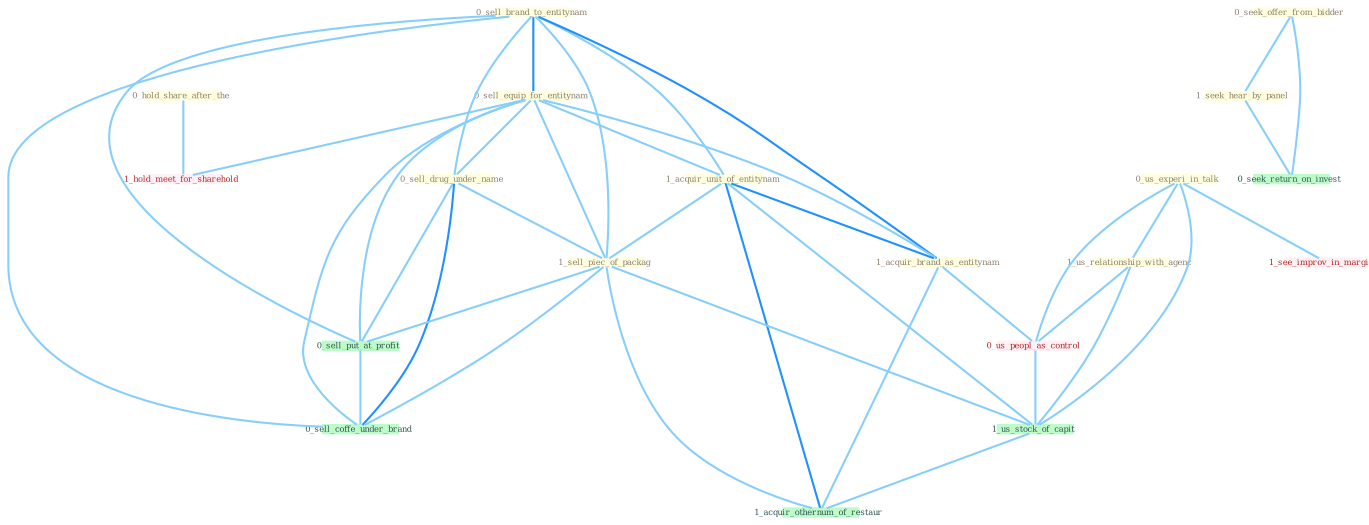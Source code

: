 Graph G{ 
    node
    [shape=polygon,style=filled,width=.5,height=.06,color="#BDFCC9",fixedsize=true,fontsize=4,
    fontcolor="#2f4f4f"];
    {node
    [color="#ffffe0", fontcolor="#8b7d6b"] "0_hold_share_after_the " "0_us_experi_in_talk " "1_us_relationship_with_agenc " "0_seek_offer_from_bidder " "0_sell_brand_to_entitynam " "0_sell_equip_for_entitynam " "0_sell_drug_under_name " "1_acquir_unit_of_entitynam " "1_sell_piec_of_packag " "1_acquir_brand_as_entitynam " "1_seek_hear_by_panel "}
{node [color="#fff0f5", fontcolor="#b22222"] "0_us_peopl_as_control " "1_see_improv_in_margin " "1_hold_meet_for_sharehold "}
edge [color="#B0E2FF"];

	"0_hold_share_after_the " -- "1_hold_meet_for_sharehold " [w="1", color="#87cefa" ];
	"0_us_experi_in_talk " -- "1_us_relationship_with_agenc " [w="1", color="#87cefa" ];
	"0_us_experi_in_talk " -- "0_us_peopl_as_control " [w="1", color="#87cefa" ];
	"0_us_experi_in_talk " -- "1_us_stock_of_capit " [w="1", color="#87cefa" ];
	"0_us_experi_in_talk " -- "1_see_improv_in_margin " [w="1", color="#87cefa" ];
	"1_us_relationship_with_agenc " -- "0_us_peopl_as_control " [w="1", color="#87cefa" ];
	"1_us_relationship_with_agenc " -- "1_us_stock_of_capit " [w="1", color="#87cefa" ];
	"0_seek_offer_from_bidder " -- "1_seek_hear_by_panel " [w="1", color="#87cefa" ];
	"0_seek_offer_from_bidder " -- "0_seek_return_on_invest " [w="1", color="#87cefa" ];
	"0_sell_brand_to_entitynam " -- "0_sell_equip_for_entitynam " [w="2", color="#1e90ff" , len=0.8];
	"0_sell_brand_to_entitynam " -- "0_sell_drug_under_name " [w="1", color="#87cefa" ];
	"0_sell_brand_to_entitynam " -- "1_acquir_unit_of_entitynam " [w="1", color="#87cefa" ];
	"0_sell_brand_to_entitynam " -- "1_sell_piec_of_packag " [w="1", color="#87cefa" ];
	"0_sell_brand_to_entitynam " -- "1_acquir_brand_as_entitynam " [w="2", color="#1e90ff" , len=0.8];
	"0_sell_brand_to_entitynam " -- "0_sell_put_at_profit " [w="1", color="#87cefa" ];
	"0_sell_brand_to_entitynam " -- "0_sell_coffe_under_brand " [w="1", color="#87cefa" ];
	"0_sell_equip_for_entitynam " -- "0_sell_drug_under_name " [w="1", color="#87cefa" ];
	"0_sell_equip_for_entitynam " -- "1_acquir_unit_of_entitynam " [w="1", color="#87cefa" ];
	"0_sell_equip_for_entitynam " -- "1_sell_piec_of_packag " [w="1", color="#87cefa" ];
	"0_sell_equip_for_entitynam " -- "1_acquir_brand_as_entitynam " [w="1", color="#87cefa" ];
	"0_sell_equip_for_entitynam " -- "0_sell_put_at_profit " [w="1", color="#87cefa" ];
	"0_sell_equip_for_entitynam " -- "0_sell_coffe_under_brand " [w="1", color="#87cefa" ];
	"0_sell_equip_for_entitynam " -- "1_hold_meet_for_sharehold " [w="1", color="#87cefa" ];
	"0_sell_drug_under_name " -- "1_sell_piec_of_packag " [w="1", color="#87cefa" ];
	"0_sell_drug_under_name " -- "0_sell_put_at_profit " [w="1", color="#87cefa" ];
	"0_sell_drug_under_name " -- "0_sell_coffe_under_brand " [w="2", color="#1e90ff" , len=0.8];
	"1_acquir_unit_of_entitynam " -- "1_sell_piec_of_packag " [w="1", color="#87cefa" ];
	"1_acquir_unit_of_entitynam " -- "1_acquir_brand_as_entitynam " [w="2", color="#1e90ff" , len=0.8];
	"1_acquir_unit_of_entitynam " -- "1_us_stock_of_capit " [w="1", color="#87cefa" ];
	"1_acquir_unit_of_entitynam " -- "1_acquir_othernum_of_restaur " [w="2", color="#1e90ff" , len=0.8];
	"1_sell_piec_of_packag " -- "0_sell_put_at_profit " [w="1", color="#87cefa" ];
	"1_sell_piec_of_packag " -- "1_us_stock_of_capit " [w="1", color="#87cefa" ];
	"1_sell_piec_of_packag " -- "0_sell_coffe_under_brand " [w="1", color="#87cefa" ];
	"1_sell_piec_of_packag " -- "1_acquir_othernum_of_restaur " [w="1", color="#87cefa" ];
	"1_acquir_brand_as_entitynam " -- "0_us_peopl_as_control " [w="1", color="#87cefa" ];
	"1_acquir_brand_as_entitynam " -- "1_acquir_othernum_of_restaur " [w="1", color="#87cefa" ];
	"1_seek_hear_by_panel " -- "0_seek_return_on_invest " [w="1", color="#87cefa" ];
	"0_us_peopl_as_control " -- "1_us_stock_of_capit " [w="1", color="#87cefa" ];
	"0_sell_put_at_profit " -- "0_sell_coffe_under_brand " [w="1", color="#87cefa" ];
	"1_us_stock_of_capit " -- "1_acquir_othernum_of_restaur " [w="1", color="#87cefa" ];
}